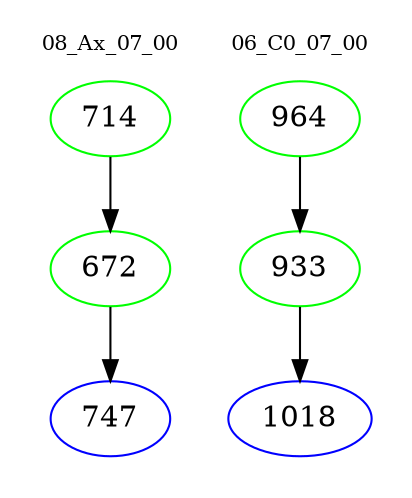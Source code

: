 digraph{
subgraph cluster_0 {
color = white
label = "08_Ax_07_00";
fontsize=10;
T0_714 [label="714", color="green"]
T0_714 -> T0_672 [color="black"]
T0_672 [label="672", color="green"]
T0_672 -> T0_747 [color="black"]
T0_747 [label="747", color="blue"]
}
subgraph cluster_1 {
color = white
label = "06_C0_07_00";
fontsize=10;
T1_964 [label="964", color="green"]
T1_964 -> T1_933 [color="black"]
T1_933 [label="933", color="green"]
T1_933 -> T1_1018 [color="black"]
T1_1018 [label="1018", color="blue"]
}
}
